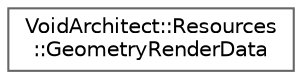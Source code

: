 digraph "Graphical Class Hierarchy"
{
 // LATEX_PDF_SIZE
  bgcolor="transparent";
  edge [fontname=Helvetica,fontsize=10,labelfontname=Helvetica,labelfontsize=10];
  node [fontname=Helvetica,fontsize=10,shape=box,height=0.2,width=0.4];
  rankdir="LR";
  Node0 [id="Node000000",label="VoidArchitect::Resources\l::GeometryRenderData",height=0.2,width=0.4,color="grey40", fillcolor="white", style="filled",URL="$struct_void_architect_1_1_resources_1_1_geometry_render_data.html",tooltip=" "];
}
